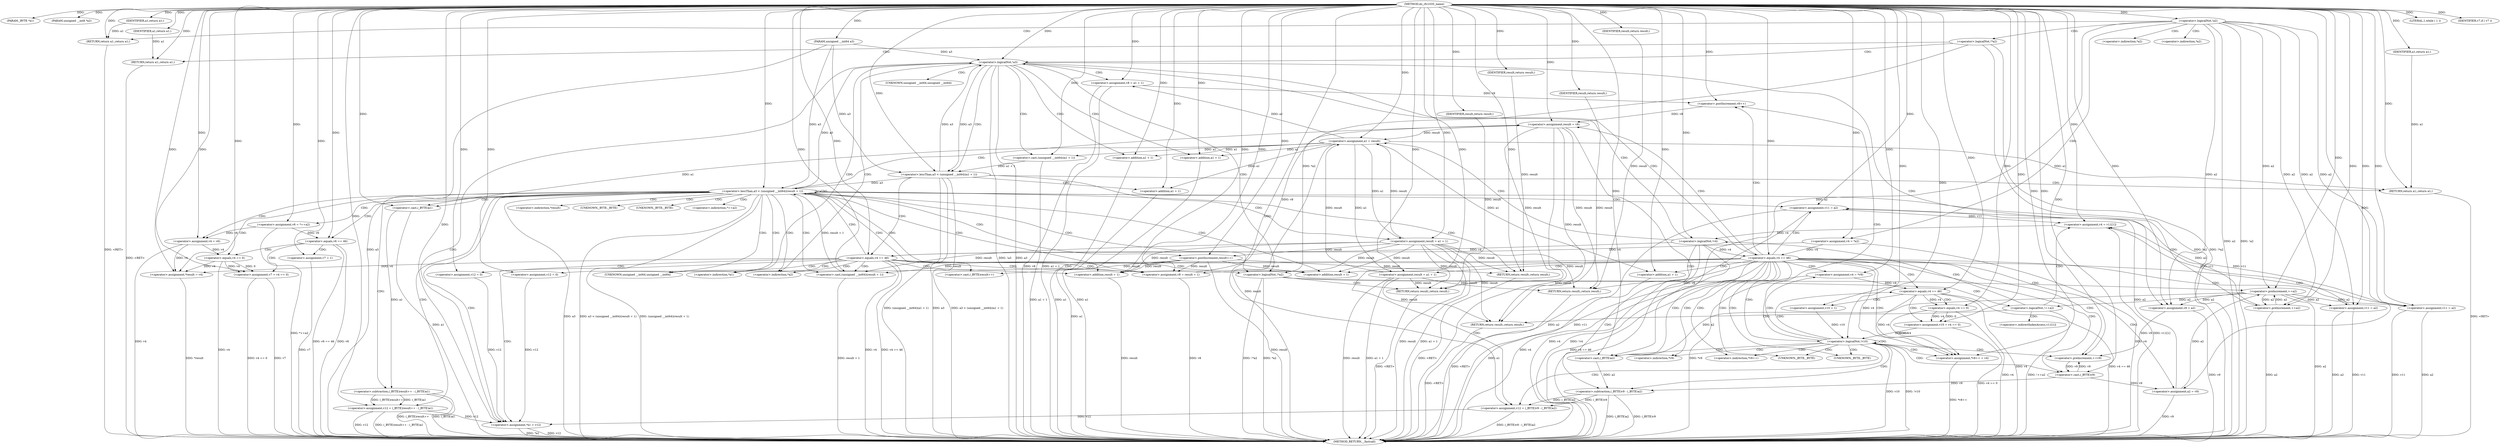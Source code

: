digraph do_rfc1035_name {  
"1000110" [label = "(METHOD,do_rfc1035_name)" ]
"1000329" [label = "(METHOD_RETURN,__fastcall)" ]
"1000111" [label = "(PARAM,_BYTE *a1)" ]
"1000112" [label = "(PARAM,unsigned __int8 *a2)" ]
"1000113" [label = "(PARAM,unsigned __int64 a3)" ]
"1000125" [label = "(<operator>.logicalNot,!a2)" ]
"1000127" [label = "(RETURN,return a1;,return a1;)" ]
"1000128" [label = "(IDENTIFIER,a1,return a1;)" ]
"1000129" [label = "(<operator>.assignment,v4 = *a2)" ]
"1000134" [label = "(<operator>.logicalNot,!*a2)" ]
"1000137" [label = "(RETURN,return a1;,return a1;)" ]
"1000138" [label = "(IDENTIFIER,a1,return a1;)" ]
"1000140" [label = "(<operator>.logicalNot,!a3)" ]
"1000143" [label = "(<operator>.assignment,v8 = a1 + 1)" ]
"1000145" [label = "(<operator>.addition,a1 + 1)" ]
"1000148" [label = "(<operator>.assignment,v9 = a2)" ]
"1000152" [label = "(<operator>.equals,v4 == 46)" ]
"1000156" [label = "(<operator>.assignment,v11 = a2)" ]
"1000159" [label = "(<operator>.assignment,result = a1 + 1)" ]
"1000161" [label = "(<operator>.addition,a1 + 1)" ]
"1000164" [label = "(<operator>.assignment,v12 = 0)" ]
"1000171" [label = "(<operator>.preIncrement,++v9)" ]
"1000173" [label = "(<operator>.assignment,*v8++ = v4)" ]
"1000175" [label = "(<operator>.postIncrement,v8++)" ]
"1000178" [label = "(<operator>.assignment,v12 = (_BYTE)v9 - (_BYTE)a2)" ]
"1000180" [label = "(<operator>.subtraction,(_BYTE)v9 - (_BYTE)a2)" ]
"1000181" [label = "(<operator>.cast,(_BYTE)v9)" ]
"1000184" [label = "(<operator>.cast,(_BYTE)a2)" ]
"1000187" [label = "(<operator>.assignment,v4 = *v9)" ]
"1000192" [label = "(<operator>.equals,v4 == 46)" ]
"1000195" [label = "(<operator>.assignment,v10 = 1)" ]
"1000199" [label = "(<operator>.assignment,v10 = v4 == 0)" ]
"1000201" [label = "(<operator>.equals,v4 == 0)" ]
"1000204" [label = "(<operator>.logicalNot,!v10)" ]
"1000206" [label = "(<operator>.assignment,a2 = v9)" ]
"1000210" [label = "(<operator>.assignment,v11 = a2)" ]
"1000213" [label = "(<operator>.assignment,result = v8)" ]
"1000217" [label = "(<operator>.assignment,*a1 = v12)" ]
"1000222" [label = "(<operator>.logicalNot,!*a2)" ]
"1000225" [label = "(RETURN,return result;,return result;)" ]
"1000226" [label = "(IDENTIFIER,result,return result;)" ]
"1000228" [label = "(<operator>.logicalNot,!++a2)" ]
"1000229" [label = "(<operator>.preIncrement,++a2)" ]
"1000231" [label = "(RETURN,return result;,return result;)" ]
"1000232" [label = "(IDENTIFIER,result,return result;)" ]
"1000233" [label = "(<operator>.assignment,v4 = v11[1])" ]
"1000239" [label = "(<operator>.logicalNot,!v4)" ]
"1000241" [label = "(RETURN,return result;,return result;)" ]
"1000242" [label = "(IDENTIFIER,result,return result;)" ]
"1000243" [label = "(<operator>.assignment,a1 = result)" ]
"1000247" [label = "(<operator>.lessThan,a3 < (unsigned __int64)(a1 + 1))" ]
"1000249" [label = "(<operator>.cast,(unsigned __int64)(a1 + 1))" ]
"1000251" [label = "(<operator>.addition,a1 + 1)" ]
"1000254" [label = "(RETURN,return a1;,return a1;)" ]
"1000255" [label = "(IDENTIFIER,a1,return a1;)" ]
"1000256" [label = "(<operator>.assignment,result = a1 + 1)" ]
"1000258" [label = "(<operator>.addition,a1 + 1)" ]
"1000262" [label = "(<operator>.equals,v4 == 46)" ]
"1000266" [label = "(<operator>.assignment,v11 = a2)" ]
"1000269" [label = "(<operator>.assignment,v12 = 0)" ]
"1000274" [label = "(LITERAL,1,while ( 1 ))" ]
"1000276" [label = "(<operator>.assignment,v8 = result + 1)" ]
"1000278" [label = "(<operator>.addition,result + 1)" ]
"1000282" [label = "(<operator>.lessThan,a3 < (unsigned __int64)(result + 1))" ]
"1000284" [label = "(<operator>.cast,(unsigned __int64)(result + 1))" ]
"1000286" [label = "(<operator>.addition,result + 1)" ]
"1000289" [label = "(RETURN,return result;,return result;)" ]
"1000290" [label = "(IDENTIFIER,result,return result;)" ]
"1000291" [label = "(<operator>.assignment,*result = v4)" ]
"1000295" [label = "(<operator>.assignment,v12 = (_BYTE)result++ - (_BYTE)a1)" ]
"1000297" [label = "(<operator>.subtraction,(_BYTE)result++ - (_BYTE)a1)" ]
"1000298" [label = "(<operator>.cast,(_BYTE)result++)" ]
"1000300" [label = "(<operator>.postIncrement,result++)" ]
"1000302" [label = "(<operator>.cast,(_BYTE)a1)" ]
"1000305" [label = "(<operator>.assignment,v6 = *++a2)" ]
"1000308" [label = "(<operator>.preIncrement,++a2)" ]
"1000310" [label = "(<operator>.assignment,v4 = v6)" ]
"1000314" [label = "(<operator>.equals,v6 == 46)" ]
"1000317" [label = "(<operator>.assignment,v7 = 1)" ]
"1000321" [label = "(<operator>.assignment,v7 = v4 == 0)" ]
"1000323" [label = "(<operator>.equals,v4 == 0)" ]
"1000327" [label = "(IDENTIFIER,v7,if ( v7 ))" ]
"1000131" [label = "(<operator>.indirection,*a2)" ]
"1000135" [label = "(<operator>.indirection,*a2)" ]
"1000174" [label = "(<operator>.indirection,*v8++)" ]
"1000182" [label = "(UNKNOWN,_BYTE,_BYTE)" ]
"1000185" [label = "(UNKNOWN,_BYTE,_BYTE)" ]
"1000189" [label = "(<operator>.indirection,*v9)" ]
"1000218" [label = "(<operator>.indirection,*a1)" ]
"1000223" [label = "(<operator>.indirection,*a2)" ]
"1000235" [label = "(<operator>.indirectIndexAccess,v11[1])" ]
"1000250" [label = "(UNKNOWN,unsigned __int64,unsigned __int64)" ]
"1000285" [label = "(UNKNOWN,unsigned __int64,unsigned __int64)" ]
"1000292" [label = "(<operator>.indirection,*result)" ]
"1000299" [label = "(UNKNOWN,_BYTE,_BYTE)" ]
"1000303" [label = "(UNKNOWN,_BYTE,_BYTE)" ]
"1000307" [label = "(<operator>.indirection,*++a2)" ]
  "1000241" -> "1000329"  [ label = "DDG: <RET>"] 
  "1000231" -> "1000329"  [ label = "DDG: <RET>"] 
  "1000302" -> "1000329"  [ label = "DDG: a1"] 
  "1000249" -> "1000329"  [ label = "DDG: a1 + 1"] 
  "1000210" -> "1000329"  [ label = "DDG: a2"] 
  "1000180" -> "1000329"  [ label = "DDG: (_BYTE)v9"] 
  "1000143" -> "1000329"  [ label = "DDG: v8"] 
  "1000159" -> "1000329"  [ label = "DDG: a1 + 1"] 
  "1000266" -> "1000329"  [ label = "DDG: v11"] 
  "1000217" -> "1000329"  [ label = "DDG: *a1"] 
  "1000204" -> "1000329"  [ label = "DDG: v10"] 
  "1000113" -> "1000329"  [ label = "DDG: a3"] 
  "1000305" -> "1000329"  [ label = "DDG: *++a2"] 
  "1000321" -> "1000329"  [ label = "DDG: v7"] 
  "1000222" -> "1000329"  [ label = "DDG: *a2"] 
  "1000187" -> "1000329"  [ label = "DDG: *v9"] 
  "1000239" -> "1000329"  [ label = "DDG: !v4"] 
  "1000258" -> "1000329"  [ label = "DDG: a1"] 
  "1000173" -> "1000329"  [ label = "DDG: *v8++"] 
  "1000256" -> "1000329"  [ label = "DDG: a1 + 1"] 
  "1000180" -> "1000329"  [ label = "DDG: (_BYTE)a2"] 
  "1000156" -> "1000329"  [ label = "DDG: v11"] 
  "1000229" -> "1000329"  [ label = "DDG: a2"] 
  "1000210" -> "1000329"  [ label = "DDG: v11"] 
  "1000321" -> "1000329"  [ label = "DDG: v4 == 0"] 
  "1000152" -> "1000329"  [ label = "DDG: v4 == 46"] 
  "1000134" -> "1000329"  [ label = "DDG: !*a2"] 
  "1000297" -> "1000329"  [ label = "DDG: (_BYTE)result++"] 
  "1000129" -> "1000329"  [ label = "DDG: v4"] 
  "1000295" -> "1000329"  [ label = "DDG: v12"] 
  "1000282" -> "1000329"  [ label = "DDG: a3"] 
  "1000217" -> "1000329"  [ label = "DDG: v12"] 
  "1000300" -> "1000329"  [ label = "DDG: result"] 
  "1000213" -> "1000329"  [ label = "DDG: result"] 
  "1000152" -> "1000329"  [ label = "DDG: v4"] 
  "1000297" -> "1000329"  [ label = "DDG: (_BYTE)a1"] 
  "1000266" -> "1000329"  [ label = "DDG: a2"] 
  "1000291" -> "1000329"  [ label = "DDG: *result"] 
  "1000148" -> "1000329"  [ label = "DDG: v9"] 
  "1000178" -> "1000329"  [ label = "DDG: (_BYTE)v9 - (_BYTE)a2"] 
  "1000204" -> "1000329"  [ label = "DDG: !v10"] 
  "1000282" -> "1000329"  [ label = "DDG: a3 < (unsigned __int64)(result + 1)"] 
  "1000156" -> "1000329"  [ label = "DDG: a2"] 
  "1000247" -> "1000329"  [ label = "DDG: a3 < (unsigned __int64)(a1 + 1)"] 
  "1000213" -> "1000329"  [ label = "DDG: v8"] 
  "1000276" -> "1000329"  [ label = "DDG: v8"] 
  "1000262" -> "1000329"  [ label = "DDG: v4"] 
  "1000222" -> "1000329"  [ label = "DDG: !*a2"] 
  "1000192" -> "1000329"  [ label = "DDG: v4"] 
  "1000314" -> "1000329"  [ label = "DDG: v6 == 46"] 
  "1000247" -> "1000329"  [ label = "DDG: (unsigned __int64)(a1 + 1)"] 
  "1000247" -> "1000329"  [ label = "DDG: a3"] 
  "1000251" -> "1000329"  [ label = "DDG: a1"] 
  "1000284" -> "1000329"  [ label = "DDG: result + 1"] 
  "1000310" -> "1000329"  [ label = "DDG: v4"] 
  "1000286" -> "1000329"  [ label = "DDG: result"] 
  "1000314" -> "1000329"  [ label = "DDG: v6"] 
  "1000206" -> "1000329"  [ label = "DDG: v9"] 
  "1000256" -> "1000329"  [ label = "DDG: result"] 
  "1000134" -> "1000329"  [ label = "DDG: *a2"] 
  "1000140" -> "1000329"  [ label = "DDG: a3"] 
  "1000125" -> "1000329"  [ label = "DDG: a2"] 
  "1000125" -> "1000329"  [ label = "DDG: !a2"] 
  "1000192" -> "1000329"  [ label = "DDG: v4 == 46"] 
  "1000199" -> "1000329"  [ label = "DDG: v4 == 0"] 
  "1000228" -> "1000329"  [ label = "DDG: !++a2"] 
  "1000140" -> "1000329"  [ label = "DDG: !a3"] 
  "1000143" -> "1000329"  [ label = "DDG: a1 + 1"] 
  "1000282" -> "1000329"  [ label = "DDG: (unsigned __int64)(result + 1)"] 
  "1000159" -> "1000329"  [ label = "DDG: result"] 
  "1000308" -> "1000329"  [ label = "DDG: a2"] 
  "1000317" -> "1000329"  [ label = "DDG: v7"] 
  "1000201" -> "1000329"  [ label = "DDG: v4"] 
  "1000295" -> "1000329"  [ label = "DDG: (_BYTE)result++ - (_BYTE)a1"] 
  "1000262" -> "1000329"  [ label = "DDG: v4 == 46"] 
  "1000145" -> "1000329"  [ label = "DDG: a1"] 
  "1000239" -> "1000329"  [ label = "DDG: v4"] 
  "1000323" -> "1000329"  [ label = "DDG: v4"] 
  "1000243" -> "1000329"  [ label = "DDG: result"] 
  "1000233" -> "1000329"  [ label = "DDG: v11[1]"] 
  "1000161" -> "1000329"  [ label = "DDG: a1"] 
  "1000127" -> "1000329"  [ label = "DDG: <RET>"] 
  "1000137" -> "1000329"  [ label = "DDG: <RET>"] 
  "1000289" -> "1000329"  [ label = "DDG: <RET>"] 
  "1000225" -> "1000329"  [ label = "DDG: <RET>"] 
  "1000254" -> "1000329"  [ label = "DDG: <RET>"] 
  "1000110" -> "1000111"  [ label = "DDG: "] 
  "1000110" -> "1000112"  [ label = "DDG: "] 
  "1000110" -> "1000113"  [ label = "DDG: "] 
  "1000110" -> "1000125"  [ label = "DDG: "] 
  "1000128" -> "1000127"  [ label = "DDG: a1"] 
  "1000110" -> "1000127"  [ label = "DDG: "] 
  "1000110" -> "1000128"  [ label = "DDG: "] 
  "1000110" -> "1000129"  [ label = "DDG: "] 
  "1000138" -> "1000137"  [ label = "DDG: a1"] 
  "1000110" -> "1000137"  [ label = "DDG: "] 
  "1000110" -> "1000138"  [ label = "DDG: "] 
  "1000282" -> "1000140"  [ label = "DDG: a3"] 
  "1000247" -> "1000140"  [ label = "DDG: a3"] 
  "1000113" -> "1000140"  [ label = "DDG: a3"] 
  "1000110" -> "1000140"  [ label = "DDG: "] 
  "1000243" -> "1000143"  [ label = "DDG: a1"] 
  "1000110" -> "1000143"  [ label = "DDG: "] 
  "1000243" -> "1000145"  [ label = "DDG: a1"] 
  "1000110" -> "1000145"  [ label = "DDG: "] 
  "1000229" -> "1000148"  [ label = "DDG: a2"] 
  "1000125" -> "1000148"  [ label = "DDG: a2"] 
  "1000110" -> "1000148"  [ label = "DDG: "] 
  "1000129" -> "1000152"  [ label = "DDG: v4"] 
  "1000239" -> "1000152"  [ label = "DDG: v4"] 
  "1000110" -> "1000152"  [ label = "DDG: "] 
  "1000110" -> "1000156"  [ label = "DDG: "] 
  "1000229" -> "1000156"  [ label = "DDG: a2"] 
  "1000125" -> "1000156"  [ label = "DDG: a2"] 
  "1000110" -> "1000159"  [ label = "DDG: "] 
  "1000243" -> "1000159"  [ label = "DDG: a1"] 
  "1000110" -> "1000161"  [ label = "DDG: "] 
  "1000243" -> "1000161"  [ label = "DDG: a1"] 
  "1000110" -> "1000164"  [ label = "DDG: "] 
  "1000181" -> "1000171"  [ label = "DDG: v9"] 
  "1000148" -> "1000171"  [ label = "DDG: v9"] 
  "1000110" -> "1000171"  [ label = "DDG: "] 
  "1000152" -> "1000173"  [ label = "DDG: v4"] 
  "1000192" -> "1000173"  [ label = "DDG: v4"] 
  "1000201" -> "1000173"  [ label = "DDG: v4"] 
  "1000110" -> "1000173"  [ label = "DDG: "] 
  "1000143" -> "1000175"  [ label = "DDG: v8"] 
  "1000110" -> "1000175"  [ label = "DDG: "] 
  "1000180" -> "1000178"  [ label = "DDG: (_BYTE)v9"] 
  "1000180" -> "1000178"  [ label = "DDG: (_BYTE)a2"] 
  "1000110" -> "1000178"  [ label = "DDG: "] 
  "1000181" -> "1000180"  [ label = "DDG: v9"] 
  "1000171" -> "1000181"  [ label = "DDG: v9"] 
  "1000110" -> "1000181"  [ label = "DDG: "] 
  "1000184" -> "1000180"  [ label = "DDG: a2"] 
  "1000110" -> "1000184"  [ label = "DDG: "] 
  "1000229" -> "1000184"  [ label = "DDG: a2"] 
  "1000125" -> "1000184"  [ label = "DDG: a2"] 
  "1000110" -> "1000187"  [ label = "DDG: "] 
  "1000187" -> "1000192"  [ label = "DDG: v4"] 
  "1000110" -> "1000192"  [ label = "DDG: "] 
  "1000110" -> "1000195"  [ label = "DDG: "] 
  "1000201" -> "1000199"  [ label = "DDG: v4"] 
  "1000201" -> "1000199"  [ label = "DDG: 0"] 
  "1000110" -> "1000199"  [ label = "DDG: "] 
  "1000192" -> "1000201"  [ label = "DDG: v4"] 
  "1000110" -> "1000201"  [ label = "DDG: "] 
  "1000199" -> "1000204"  [ label = "DDG: v10"] 
  "1000195" -> "1000204"  [ label = "DDG: v10"] 
  "1000110" -> "1000204"  [ label = "DDG: "] 
  "1000181" -> "1000206"  [ label = "DDG: v9"] 
  "1000110" -> "1000206"  [ label = "DDG: "] 
  "1000206" -> "1000210"  [ label = "DDG: a2"] 
  "1000308" -> "1000210"  [ label = "DDG: a2"] 
  "1000110" -> "1000210"  [ label = "DDG: "] 
  "1000276" -> "1000213"  [ label = "DDG: v8"] 
  "1000175" -> "1000213"  [ label = "DDG: v8"] 
  "1000110" -> "1000213"  [ label = "DDG: "] 
  "1000295" -> "1000217"  [ label = "DDG: v12"] 
  "1000269" -> "1000217"  [ label = "DDG: v12"] 
  "1000178" -> "1000217"  [ label = "DDG: v12"] 
  "1000164" -> "1000217"  [ label = "DDG: v12"] 
  "1000110" -> "1000217"  [ label = "DDG: "] 
  "1000134" -> "1000222"  [ label = "DDG: *a2"] 
  "1000226" -> "1000225"  [ label = "DDG: result"] 
  "1000213" -> "1000225"  [ label = "DDG: result"] 
  "1000256" -> "1000225"  [ label = "DDG: result"] 
  "1000159" -> "1000225"  [ label = "DDG: result"] 
  "1000110" -> "1000226"  [ label = "DDG: "] 
  "1000229" -> "1000228"  [ label = "DDG: a2"] 
  "1000110" -> "1000229"  [ label = "DDG: "] 
  "1000206" -> "1000229"  [ label = "DDG: a2"] 
  "1000308" -> "1000229"  [ label = "DDG: a2"] 
  "1000125" -> "1000229"  [ label = "DDG: a2"] 
  "1000232" -> "1000231"  [ label = "DDG: result"] 
  "1000213" -> "1000231"  [ label = "DDG: result"] 
  "1000256" -> "1000231"  [ label = "DDG: result"] 
  "1000159" -> "1000231"  [ label = "DDG: result"] 
  "1000110" -> "1000232"  [ label = "DDG: "] 
  "1000266" -> "1000233"  [ label = "DDG: v11"] 
  "1000156" -> "1000233"  [ label = "DDG: v11"] 
  "1000210" -> "1000233"  [ label = "DDG: v11"] 
  "1000110" -> "1000233"  [ label = "DDG: "] 
  "1000233" -> "1000239"  [ label = "DDG: v4"] 
  "1000110" -> "1000239"  [ label = "DDG: "] 
  "1000242" -> "1000241"  [ label = "DDG: result"] 
  "1000213" -> "1000241"  [ label = "DDG: result"] 
  "1000256" -> "1000241"  [ label = "DDG: result"] 
  "1000159" -> "1000241"  [ label = "DDG: result"] 
  "1000110" -> "1000242"  [ label = "DDG: "] 
  "1000213" -> "1000243"  [ label = "DDG: result"] 
  "1000256" -> "1000243"  [ label = "DDG: result"] 
  "1000159" -> "1000243"  [ label = "DDG: result"] 
  "1000110" -> "1000243"  [ label = "DDG: "] 
  "1000140" -> "1000247"  [ label = "DDG: a3"] 
  "1000113" -> "1000247"  [ label = "DDG: a3"] 
  "1000110" -> "1000247"  [ label = "DDG: "] 
  "1000249" -> "1000247"  [ label = "DDG: a1 + 1"] 
  "1000243" -> "1000249"  [ label = "DDG: a1"] 
  "1000110" -> "1000249"  [ label = "DDG: "] 
  "1000243" -> "1000251"  [ label = "DDG: a1"] 
  "1000110" -> "1000251"  [ label = "DDG: "] 
  "1000255" -> "1000254"  [ label = "DDG: a1"] 
  "1000243" -> "1000254"  [ label = "DDG: a1"] 
  "1000110" -> "1000254"  [ label = "DDG: "] 
  "1000110" -> "1000255"  [ label = "DDG: "] 
  "1000110" -> "1000256"  [ label = "DDG: "] 
  "1000243" -> "1000256"  [ label = "DDG: a1"] 
  "1000110" -> "1000258"  [ label = "DDG: "] 
  "1000243" -> "1000258"  [ label = "DDG: a1"] 
  "1000129" -> "1000262"  [ label = "DDG: v4"] 
  "1000239" -> "1000262"  [ label = "DDG: v4"] 
  "1000110" -> "1000262"  [ label = "DDG: "] 
  "1000229" -> "1000266"  [ label = "DDG: a2"] 
  "1000125" -> "1000266"  [ label = "DDG: a2"] 
  "1000110" -> "1000266"  [ label = "DDG: "] 
  "1000110" -> "1000269"  [ label = "DDG: "] 
  "1000110" -> "1000274"  [ label = "DDG: "] 
  "1000300" -> "1000276"  [ label = "DDG: result"] 
  "1000256" -> "1000276"  [ label = "DDG: result"] 
  "1000110" -> "1000276"  [ label = "DDG: "] 
  "1000300" -> "1000278"  [ label = "DDG: result"] 
  "1000256" -> "1000278"  [ label = "DDG: result"] 
  "1000110" -> "1000278"  [ label = "DDG: "] 
  "1000247" -> "1000282"  [ label = "DDG: a3"] 
  "1000113" -> "1000282"  [ label = "DDG: a3"] 
  "1000110" -> "1000282"  [ label = "DDG: "] 
  "1000284" -> "1000282"  [ label = "DDG: result + 1"] 
  "1000110" -> "1000284"  [ label = "DDG: "] 
  "1000300" -> "1000284"  [ label = "DDG: result"] 
  "1000256" -> "1000284"  [ label = "DDG: result"] 
  "1000110" -> "1000286"  [ label = "DDG: "] 
  "1000300" -> "1000286"  [ label = "DDG: result"] 
  "1000256" -> "1000286"  [ label = "DDG: result"] 
  "1000290" -> "1000289"  [ label = "DDG: result"] 
  "1000110" -> "1000289"  [ label = "DDG: "] 
  "1000300" -> "1000289"  [ label = "DDG: result"] 
  "1000256" -> "1000289"  [ label = "DDG: result"] 
  "1000110" -> "1000290"  [ label = "DDG: "] 
  "1000262" -> "1000291"  [ label = "DDG: v4"] 
  "1000310" -> "1000291"  [ label = "DDG: v4"] 
  "1000323" -> "1000291"  [ label = "DDG: v4"] 
  "1000110" -> "1000291"  [ label = "DDG: "] 
  "1000297" -> "1000295"  [ label = "DDG: (_BYTE)result++"] 
  "1000297" -> "1000295"  [ label = "DDG: (_BYTE)a1"] 
  "1000110" -> "1000295"  [ label = "DDG: "] 
  "1000300" -> "1000298"  [ label = "DDG: result"] 
  "1000110" -> "1000300"  [ label = "DDG: "] 
  "1000256" -> "1000300"  [ label = "DDG: result"] 
  "1000302" -> "1000297"  [ label = "DDG: a1"] 
  "1000110" -> "1000302"  [ label = "DDG: "] 
  "1000243" -> "1000302"  [ label = "DDG: a1"] 
  "1000110" -> "1000305"  [ label = "DDG: "] 
  "1000229" -> "1000308"  [ label = "DDG: a2"] 
  "1000125" -> "1000308"  [ label = "DDG: a2"] 
  "1000110" -> "1000308"  [ label = "DDG: "] 
  "1000305" -> "1000310"  [ label = "DDG: v6"] 
  "1000110" -> "1000310"  [ label = "DDG: "] 
  "1000110" -> "1000314"  [ label = "DDG: "] 
  "1000305" -> "1000314"  [ label = "DDG: v6"] 
  "1000110" -> "1000317"  [ label = "DDG: "] 
  "1000323" -> "1000321"  [ label = "DDG: v4"] 
  "1000323" -> "1000321"  [ label = "DDG: 0"] 
  "1000110" -> "1000321"  [ label = "DDG: "] 
  "1000310" -> "1000323"  [ label = "DDG: v4"] 
  "1000110" -> "1000323"  [ label = "DDG: "] 
  "1000110" -> "1000327"  [ label = "DDG: "] 
  "1000125" -> "1000127"  [ label = "CDG: "] 
  "1000125" -> "1000135"  [ label = "CDG: "] 
  "1000125" -> "1000134"  [ label = "CDG: "] 
  "1000125" -> "1000131"  [ label = "CDG: "] 
  "1000125" -> "1000129"  [ label = "CDG: "] 
  "1000134" -> "1000140"  [ label = "CDG: "] 
  "1000134" -> "1000137"  [ label = "CDG: "] 
  "1000140" -> "1000223"  [ label = "CDG: "] 
  "1000140" -> "1000222"  [ label = "CDG: "] 
  "1000140" -> "1000218"  [ label = "CDG: "] 
  "1000140" -> "1000217"  [ label = "CDG: "] 
  "1000140" -> "1000251"  [ label = "CDG: "] 
  "1000140" -> "1000250"  [ label = "CDG: "] 
  "1000140" -> "1000249"  [ label = "CDG: "] 
  "1000140" -> "1000247"  [ label = "CDG: "] 
  "1000140" -> "1000143"  [ label = "CDG: "] 
  "1000140" -> "1000152"  [ label = "CDG: "] 
  "1000140" -> "1000148"  [ label = "CDG: "] 
  "1000140" -> "1000145"  [ label = "CDG: "] 
  "1000152" -> "1000175"  [ label = "CDG: "] 
  "1000152" -> "1000174"  [ label = "CDG: "] 
  "1000152" -> "1000173"  [ label = "CDG: "] 
  "1000152" -> "1000171"  [ label = "CDG: "] 
  "1000152" -> "1000164"  [ label = "CDG: "] 
  "1000152" -> "1000161"  [ label = "CDG: "] 
  "1000152" -> "1000192"  [ label = "CDG: "] 
  "1000152" -> "1000189"  [ label = "CDG: "] 
  "1000152" -> "1000187"  [ label = "CDG: "] 
  "1000152" -> "1000185"  [ label = "CDG: "] 
  "1000152" -> "1000184"  [ label = "CDG: "] 
  "1000152" -> "1000182"  [ label = "CDG: "] 
  "1000152" -> "1000181"  [ label = "CDG: "] 
  "1000152" -> "1000180"  [ label = "CDG: "] 
  "1000152" -> "1000178"  [ label = "CDG: "] 
  "1000152" -> "1000206"  [ label = "CDG: "] 
  "1000152" -> "1000204"  [ label = "CDG: "] 
  "1000152" -> "1000213"  [ label = "CDG: "] 
  "1000152" -> "1000210"  [ label = "CDG: "] 
  "1000152" -> "1000159"  [ label = "CDG: "] 
  "1000152" -> "1000156"  [ label = "CDG: "] 
  "1000192" -> "1000201"  [ label = "CDG: "] 
  "1000192" -> "1000199"  [ label = "CDG: "] 
  "1000192" -> "1000195"  [ label = "CDG: "] 
  "1000204" -> "1000175"  [ label = "CDG: "] 
  "1000204" -> "1000174"  [ label = "CDG: "] 
  "1000204" -> "1000173"  [ label = "CDG: "] 
  "1000204" -> "1000171"  [ label = "CDG: "] 
  "1000204" -> "1000192"  [ label = "CDG: "] 
  "1000204" -> "1000189"  [ label = "CDG: "] 
  "1000204" -> "1000187"  [ label = "CDG: "] 
  "1000204" -> "1000185"  [ label = "CDG: "] 
  "1000204" -> "1000184"  [ label = "CDG: "] 
  "1000204" -> "1000182"  [ label = "CDG: "] 
  "1000204" -> "1000181"  [ label = "CDG: "] 
  "1000204" -> "1000180"  [ label = "CDG: "] 
  "1000204" -> "1000178"  [ label = "CDG: "] 
  "1000204" -> "1000204"  [ label = "CDG: "] 
  "1000222" -> "1000229"  [ label = "CDG: "] 
  "1000222" -> "1000228"  [ label = "CDG: "] 
  "1000222" -> "1000225"  [ label = "CDG: "] 
  "1000228" -> "1000239"  [ label = "CDG: "] 
  "1000228" -> "1000235"  [ label = "CDG: "] 
  "1000228" -> "1000233"  [ label = "CDG: "] 
  "1000228" -> "1000231"  [ label = "CDG: "] 
  "1000239" -> "1000243"  [ label = "CDG: "] 
  "1000239" -> "1000241"  [ label = "CDG: "] 
  "1000239" -> "1000140"  [ label = "CDG: "] 
  "1000247" -> "1000256"  [ label = "CDG: "] 
  "1000247" -> "1000254"  [ label = "CDG: "] 
  "1000247" -> "1000262"  [ label = "CDG: "] 
  "1000247" -> "1000258"  [ label = "CDG: "] 
  "1000262" -> "1000223"  [ label = "CDG: "] 
  "1000262" -> "1000222"  [ label = "CDG: "] 
  "1000262" -> "1000218"  [ label = "CDG: "] 
  "1000262" -> "1000217"  [ label = "CDG: "] 
  "1000262" -> "1000269"  [ label = "CDG: "] 
  "1000262" -> "1000266"  [ label = "CDG: "] 
  "1000262" -> "1000286"  [ label = "CDG: "] 
  "1000262" -> "1000285"  [ label = "CDG: "] 
  "1000262" -> "1000284"  [ label = "CDG: "] 
  "1000262" -> "1000282"  [ label = "CDG: "] 
  "1000262" -> "1000278"  [ label = "CDG: "] 
  "1000262" -> "1000276"  [ label = "CDG: "] 
  "1000282" -> "1000303"  [ label = "CDG: "] 
  "1000282" -> "1000302"  [ label = "CDG: "] 
  "1000282" -> "1000300"  [ label = "CDG: "] 
  "1000282" -> "1000299"  [ label = "CDG: "] 
  "1000282" -> "1000298"  [ label = "CDG: "] 
  "1000282" -> "1000297"  [ label = "CDG: "] 
  "1000282" -> "1000295"  [ label = "CDG: "] 
  "1000282" -> "1000292"  [ label = "CDG: "] 
  "1000282" -> "1000291"  [ label = "CDG: "] 
  "1000282" -> "1000289"  [ label = "CDG: "] 
  "1000282" -> "1000314"  [ label = "CDG: "] 
  "1000282" -> "1000310"  [ label = "CDG: "] 
  "1000282" -> "1000308"  [ label = "CDG: "] 
  "1000282" -> "1000307"  [ label = "CDG: "] 
  "1000282" -> "1000305"  [ label = "CDG: "] 
  "1000282" -> "1000223"  [ label = "CDG: "] 
  "1000282" -> "1000222"  [ label = "CDG: "] 
  "1000282" -> "1000218"  [ label = "CDG: "] 
  "1000282" -> "1000217"  [ label = "CDG: "] 
  "1000282" -> "1000213"  [ label = "CDG: "] 
  "1000282" -> "1000210"  [ label = "CDG: "] 
  "1000282" -> "1000286"  [ label = "CDG: "] 
  "1000282" -> "1000285"  [ label = "CDG: "] 
  "1000282" -> "1000284"  [ label = "CDG: "] 
  "1000282" -> "1000282"  [ label = "CDG: "] 
  "1000282" -> "1000278"  [ label = "CDG: "] 
  "1000282" -> "1000276"  [ label = "CDG: "] 
  "1000314" -> "1000317"  [ label = "CDG: "] 
  "1000314" -> "1000323"  [ label = "CDG: "] 
  "1000314" -> "1000321"  [ label = "CDG: "] 
}
